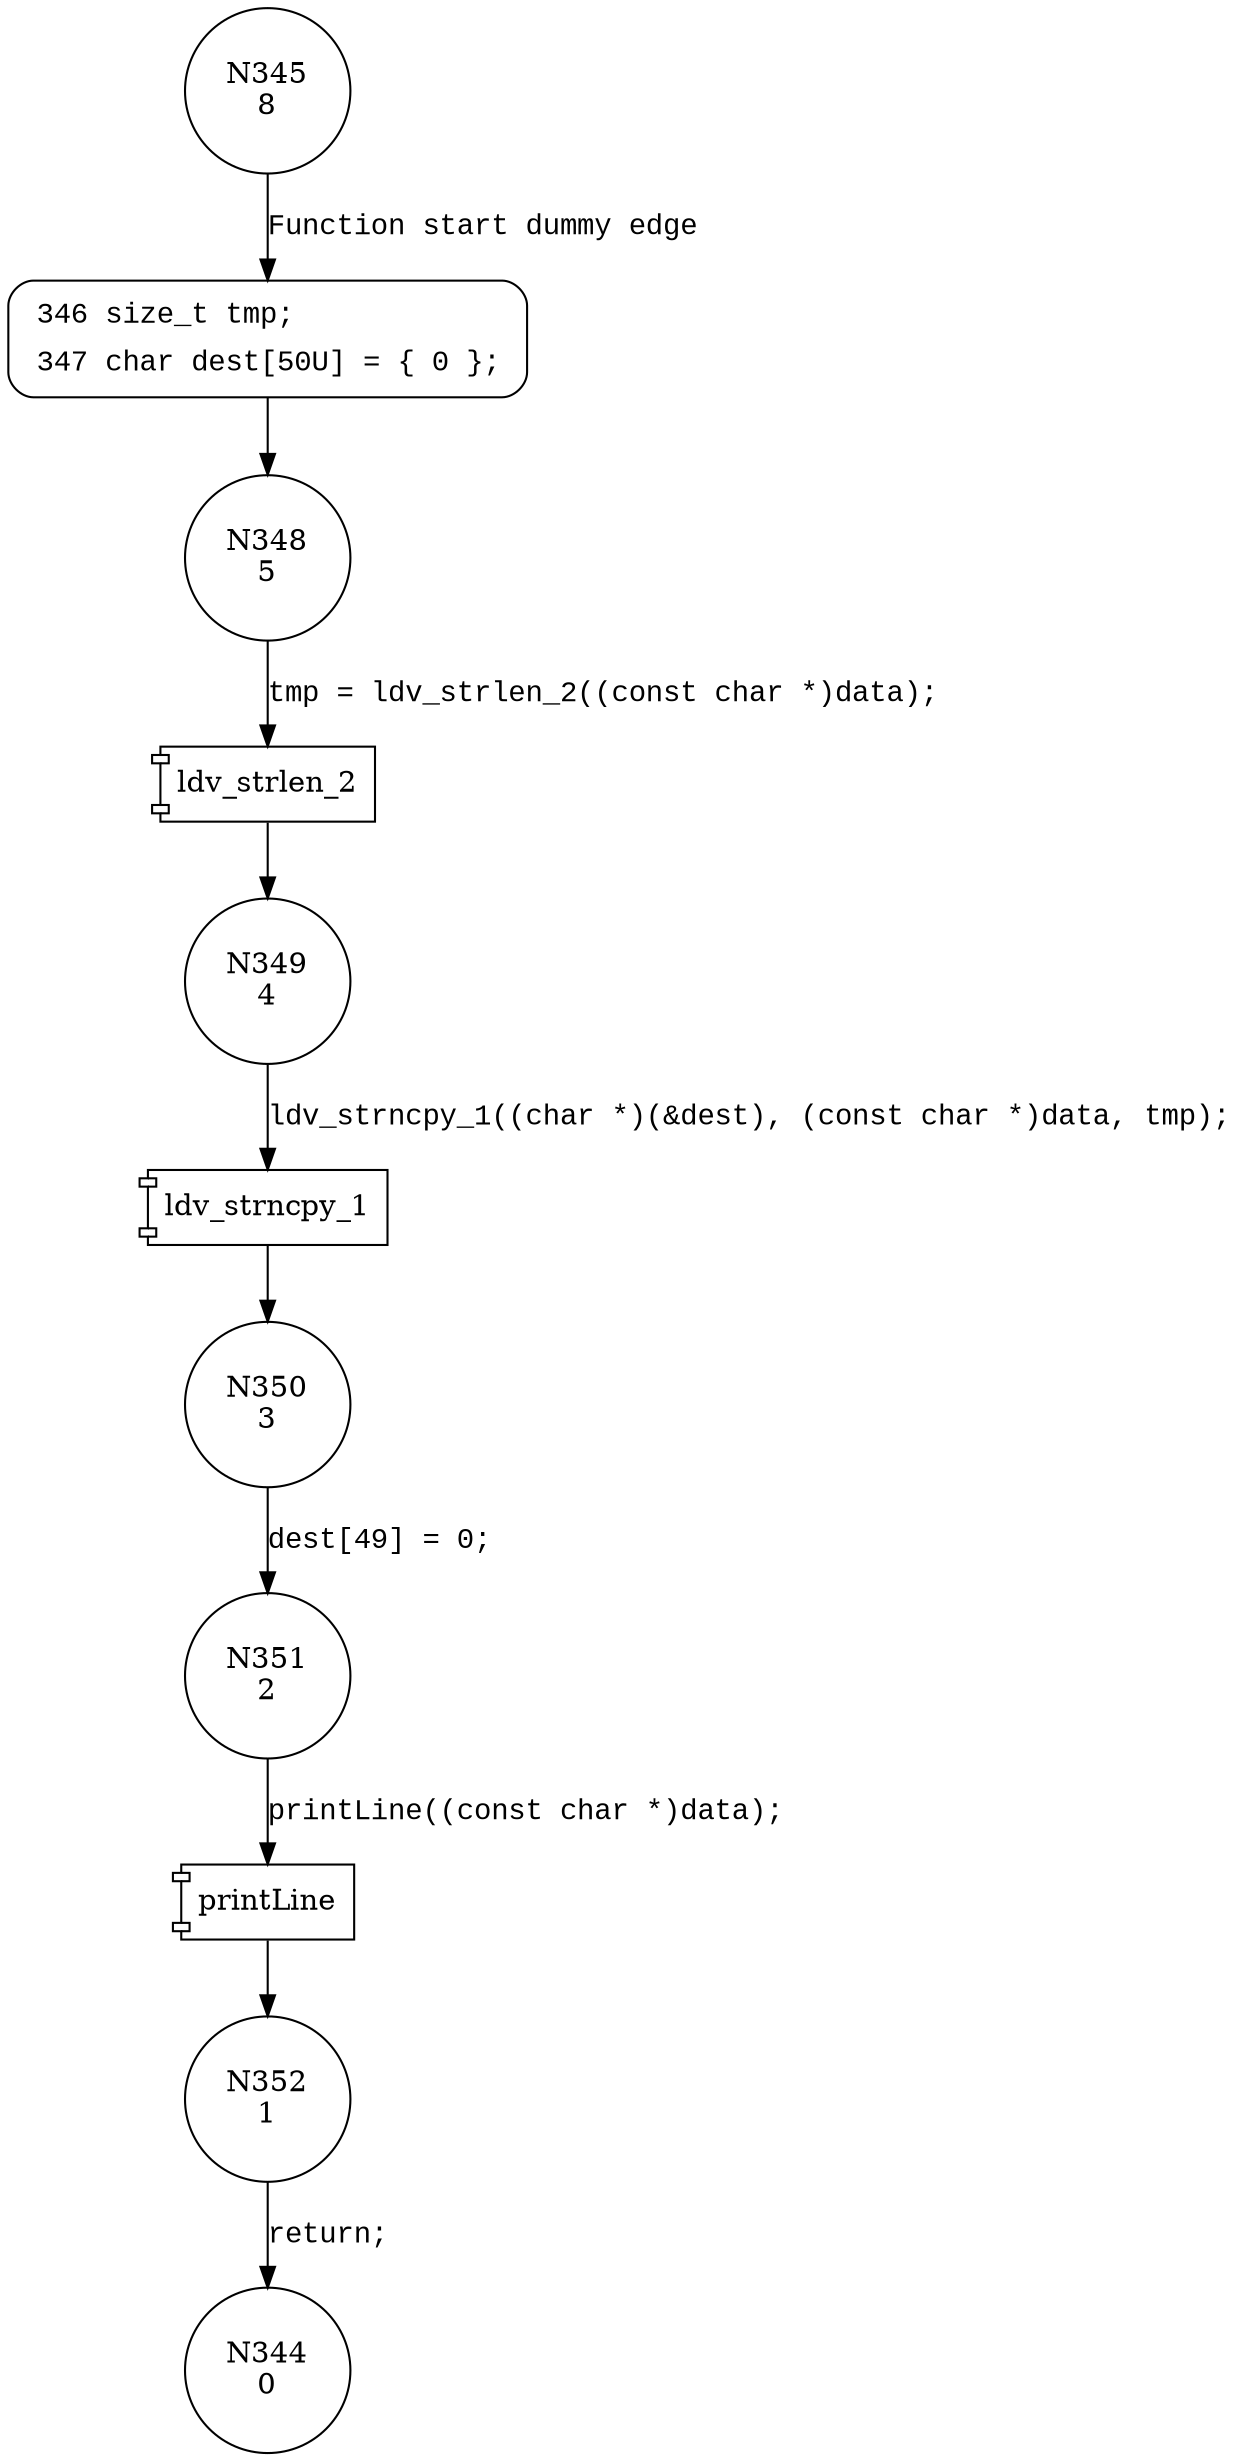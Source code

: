 digraph CWE121_Stack_Based_Buffer_Overflow__CWE806_char_alloca_ncpy_53d_goodG2BSink {
345 [shape="circle" label="N345\n8"]
346 [shape="circle" label="N346\n7"]
348 [shape="circle" label="N348\n5"]
349 [shape="circle" label="N349\n4"]
350 [shape="circle" label="N350\n3"]
351 [shape="circle" label="N351\n2"]
352 [shape="circle" label="N352\n1"]
344 [shape="circle" label="N344\n0"]
346 [style="filled,bold" penwidth="1" fillcolor="white" fontname="Courier New" shape="Mrecord" label=<<table border="0" cellborder="0" cellpadding="3" bgcolor="white"><tr><td align="right">346</td><td align="left">size_t tmp;</td></tr><tr><td align="right">347</td><td align="left">char dest[50U] = &#123; 0 &#125;;</td></tr></table>>]
346 -> 348[label=""]
345 -> 346 [label="Function start dummy edge" fontname="Courier New"]
100028 [shape="component" label="ldv_strlen_2"]
348 -> 100028 [label="tmp = ldv_strlen_2((const char *)data);" fontname="Courier New"]
100028 -> 349 [label="" fontname="Courier New"]
100029 [shape="component" label="ldv_strncpy_1"]
349 -> 100029 [label="ldv_strncpy_1((char *)(&dest), (const char *)data, tmp);" fontname="Courier New"]
100029 -> 350 [label="" fontname="Courier New"]
100030 [shape="component" label="printLine"]
351 -> 100030 [label="printLine((const char *)data);" fontname="Courier New"]
100030 -> 352 [label="" fontname="Courier New"]
350 -> 351 [label="dest[49] = 0;" fontname="Courier New"]
352 -> 344 [label="return;" fontname="Courier New"]
}